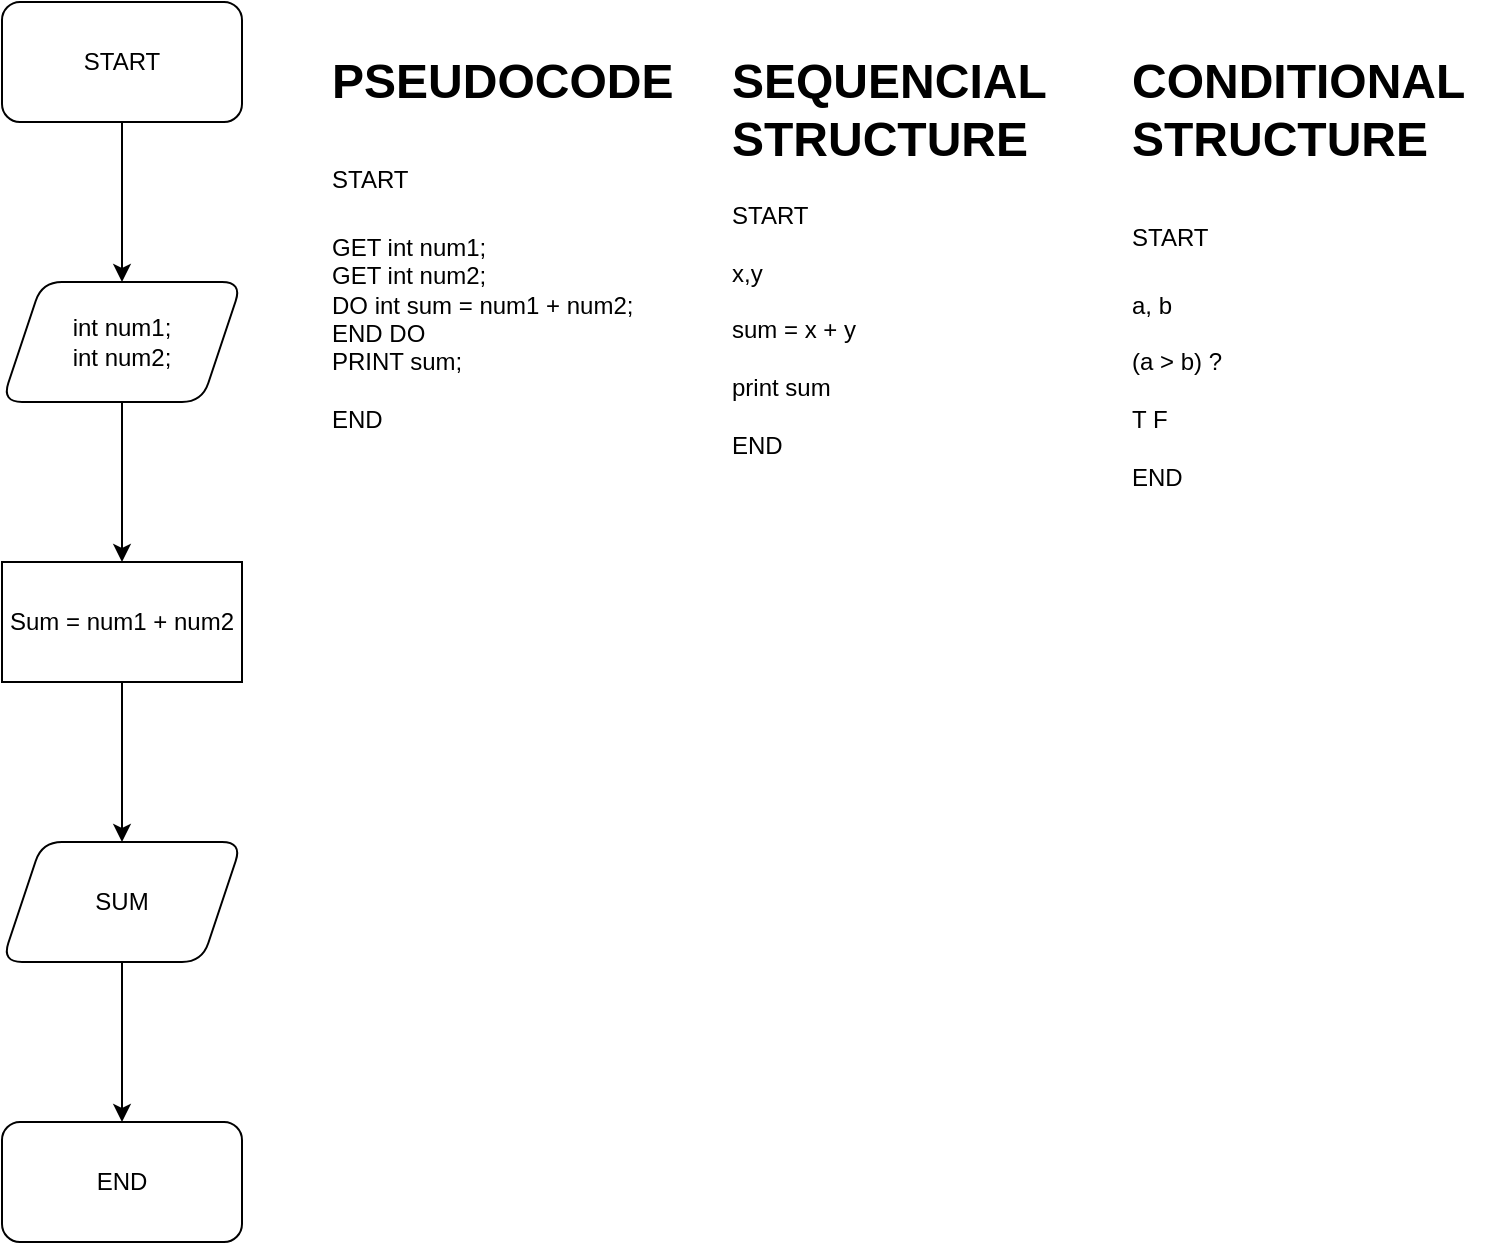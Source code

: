 <mxfile version="20.3.3" type="github">
  <diagram id="KVBR-SX3pHHIZkB29C4x" name="Page-1">
    <mxGraphModel dx="1421" dy="794" grid="1" gridSize="10" guides="1" tooltips="1" connect="1" arrows="1" fold="1" page="1" pageScale="1" pageWidth="827" pageHeight="1169" math="0" shadow="0">
      <root>
        <mxCell id="0" />
        <mxCell id="1" parent="0" />
        <mxCell id="7lGdjqYl_pk0UNCLgn26-3" value="" style="edgeStyle=orthogonalEdgeStyle;rounded=0;orthogonalLoop=1;jettySize=auto;html=1;" edge="1" parent="1" source="7lGdjqYl_pk0UNCLgn26-1" target="7lGdjqYl_pk0UNCLgn26-2">
          <mxGeometry relative="1" as="geometry" />
        </mxCell>
        <mxCell id="7lGdjqYl_pk0UNCLgn26-1" value="START" style="rounded=1;whiteSpace=wrap;html=1;" vertex="1" parent="1">
          <mxGeometry width="120" height="60" as="geometry" />
        </mxCell>
        <mxCell id="7lGdjqYl_pk0UNCLgn26-5" value="" style="edgeStyle=orthogonalEdgeStyle;rounded=0;orthogonalLoop=1;jettySize=auto;html=1;" edge="1" parent="1" source="7lGdjqYl_pk0UNCLgn26-2" target="7lGdjqYl_pk0UNCLgn26-4">
          <mxGeometry relative="1" as="geometry" />
        </mxCell>
        <mxCell id="7lGdjqYl_pk0UNCLgn26-2" value="int num1;&lt;br&gt;int num2;" style="shape=parallelogram;perimeter=parallelogramPerimeter;whiteSpace=wrap;html=1;fixedSize=1;rounded=1;" vertex="1" parent="1">
          <mxGeometry y="140" width="120" height="60" as="geometry" />
        </mxCell>
        <mxCell id="7lGdjqYl_pk0UNCLgn26-7" value="" style="edgeStyle=orthogonalEdgeStyle;rounded=0;orthogonalLoop=1;jettySize=auto;html=1;" edge="1" parent="1" source="7lGdjqYl_pk0UNCLgn26-4" target="7lGdjqYl_pk0UNCLgn26-6">
          <mxGeometry relative="1" as="geometry" />
        </mxCell>
        <mxCell id="7lGdjqYl_pk0UNCLgn26-4" value="Sum = num1 + num2" style="whiteSpace=wrap;html=1;rounded=1;arcSize=0;" vertex="1" parent="1">
          <mxGeometry y="280" width="120" height="60" as="geometry" />
        </mxCell>
        <mxCell id="7lGdjqYl_pk0UNCLgn26-9" value="" style="edgeStyle=orthogonalEdgeStyle;rounded=0;orthogonalLoop=1;jettySize=auto;html=1;" edge="1" parent="1" source="7lGdjqYl_pk0UNCLgn26-6" target="7lGdjqYl_pk0UNCLgn26-8">
          <mxGeometry relative="1" as="geometry" />
        </mxCell>
        <mxCell id="7lGdjqYl_pk0UNCLgn26-6" value="SUM" style="shape=parallelogram;perimeter=parallelogramPerimeter;whiteSpace=wrap;html=1;fixedSize=1;rounded=1;" vertex="1" parent="1">
          <mxGeometry y="420" width="120" height="60" as="geometry" />
        </mxCell>
        <mxCell id="7lGdjqYl_pk0UNCLgn26-8" value="END" style="whiteSpace=wrap;html=1;rounded=1;" vertex="1" parent="1">
          <mxGeometry y="560" width="120" height="60" as="geometry" />
        </mxCell>
        <mxCell id="7lGdjqYl_pk0UNCLgn26-12" value="&lt;h1&gt;&lt;span style=&quot;background-color: initial;&quot;&gt;PSEUDOCODE&lt;/span&gt;&lt;/h1&gt;&lt;h1&gt;&lt;span style=&quot;font-size: 12px; font-weight: 400;&quot;&gt;START&lt;/span&gt;&lt;/h1&gt;&lt;div&gt;&lt;span style=&quot;font-size: 12px; font-weight: 400;&quot;&gt;GET int num1;&lt;/span&gt;&lt;/div&gt;&lt;div&gt;&lt;span style=&quot;font-size: 12px; font-weight: 400;&quot;&gt;GET int num2;&lt;/span&gt;&lt;/div&gt;&lt;div&gt;&lt;span style=&quot;font-size: 12px; font-weight: 400;&quot;&gt;DO int sum = num1 + num2;&lt;/span&gt;&lt;/div&gt;&lt;div&gt;&lt;span style=&quot;font-size: 12px; font-weight: 400;&quot;&gt;END DO&amp;nbsp;&lt;/span&gt;&lt;/div&gt;&lt;div&gt;&lt;span style=&quot;font-size: 12px; font-weight: 400;&quot;&gt;PRINT sum;&lt;/span&gt;&lt;/div&gt;&lt;div&gt;&lt;span style=&quot;font-size: 12px; font-weight: 400;&quot;&gt;&lt;br&gt;&lt;/span&gt;&lt;/div&gt;&lt;div&gt;&lt;span style=&quot;font-size: 12px; font-weight: 400;&quot;&gt;END&lt;/span&gt;&lt;/div&gt;" style="text;html=1;strokeColor=none;fillColor=none;spacing=5;spacingTop=-20;whiteSpace=wrap;overflow=hidden;rounded=0;" vertex="1" parent="1">
          <mxGeometry x="160" y="20" width="190" height="250" as="geometry" />
        </mxCell>
        <mxCell id="7lGdjqYl_pk0UNCLgn26-13" value="&lt;h1&gt;&lt;span style=&quot;background-color: initial;&quot;&gt;SEQUENCIAL STRUCTURE&lt;/span&gt;&lt;/h1&gt;&lt;div&gt;&lt;span style=&quot;background-color: initial;&quot;&gt;START&lt;/span&gt;&lt;/div&gt;&lt;div&gt;&lt;span style=&quot;background-color: initial;&quot;&gt;&lt;br&gt;&lt;/span&gt;&lt;/div&gt;&lt;div&gt;&lt;span style=&quot;background-color: initial;&quot;&gt;x,y&lt;/span&gt;&lt;/div&gt;&lt;div&gt;&lt;span style=&quot;background-color: initial;&quot;&gt;&lt;br&gt;&lt;/span&gt;&lt;/div&gt;&lt;div&gt;&lt;span style=&quot;background-color: initial;&quot;&gt;sum = x + y&lt;/span&gt;&lt;/div&gt;&lt;div&gt;&lt;span style=&quot;background-color: initial;&quot;&gt;&lt;br&gt;&lt;/span&gt;&lt;/div&gt;&lt;div&gt;&lt;span style=&quot;background-color: initial;&quot;&gt;print sum&lt;/span&gt;&lt;/div&gt;&lt;div&gt;&lt;span style=&quot;background-color: initial;&quot;&gt;&lt;br&gt;&lt;/span&gt;&lt;/div&gt;&lt;div&gt;END&lt;/div&gt;&lt;div&gt;&lt;span style=&quot;background-color: initial;&quot;&gt;&lt;br&gt;&lt;/span&gt;&lt;/div&gt;" style="text;html=1;strokeColor=none;fillColor=none;spacing=5;spacingTop=-20;whiteSpace=wrap;overflow=hidden;rounded=0;" vertex="1" parent="1">
          <mxGeometry x="360" y="20" width="190" height="220" as="geometry" />
        </mxCell>
        <mxCell id="7lGdjqYl_pk0UNCLgn26-14" value="&lt;h1&gt;&lt;span style=&quot;background-color: initial;&quot;&gt;CONDITIONAL STRUCTURE&lt;/span&gt;&lt;/h1&gt;&lt;h1&gt;&lt;span style=&quot;background-color: initial; font-size: 12px; font-weight: normal;&quot;&gt;START&lt;/span&gt;&lt;/h1&gt;&lt;div&gt;&lt;span style=&quot;background-color: initial; font-size: 12px; font-weight: normal;&quot;&gt;a, b&lt;/span&gt;&lt;/div&gt;&lt;div&gt;&lt;br&gt;&lt;/div&gt;&lt;div&gt;(a &amp;gt; b) ?&lt;/div&gt;&lt;div&gt;&lt;span style=&quot;background-color: initial;&quot;&gt;&lt;br&gt;&lt;/span&gt;&lt;/div&gt;&lt;div&gt;T&lt;span style=&quot;white-space: pre;&quot;&gt;	&lt;/span&gt;F&lt;/div&gt;&lt;div&gt;&lt;span style=&quot;background-color: initial;&quot;&gt;&lt;br&gt;&lt;/span&gt;&lt;/div&gt;&lt;div&gt;END&lt;/div&gt;" style="text;html=1;strokeColor=none;fillColor=none;spacing=5;spacingTop=-20;whiteSpace=wrap;overflow=hidden;rounded=0;" vertex="1" parent="1">
          <mxGeometry x="560" y="20" width="190" height="230" as="geometry" />
        </mxCell>
      </root>
    </mxGraphModel>
  </diagram>
</mxfile>
